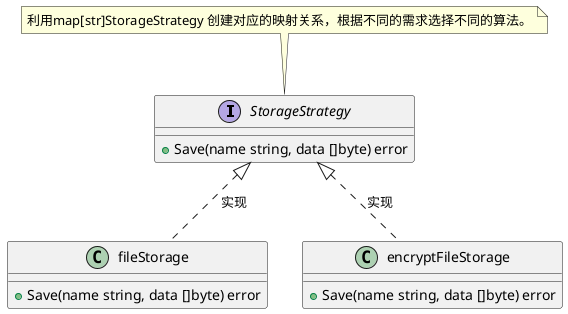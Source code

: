 @startuml proxy
interface       StorageStrategy

StorageStrategy <|.. fileStorage : 实现
StorageStrategy <|.. encryptFileStorage : 实现

interface StorageStrategy{
    +Save(name string, data []byte) error
}

class fileStorage {
    +Save(name string, data []byte) error
}

class encryptFileStorage {
    +Save(name string, data []byte) error 
}

note top of StorageStrategy: 利用map[str]StorageStrategy 创建对应的映射关系，根据不同的需求选择不同的算法。
@enduml
